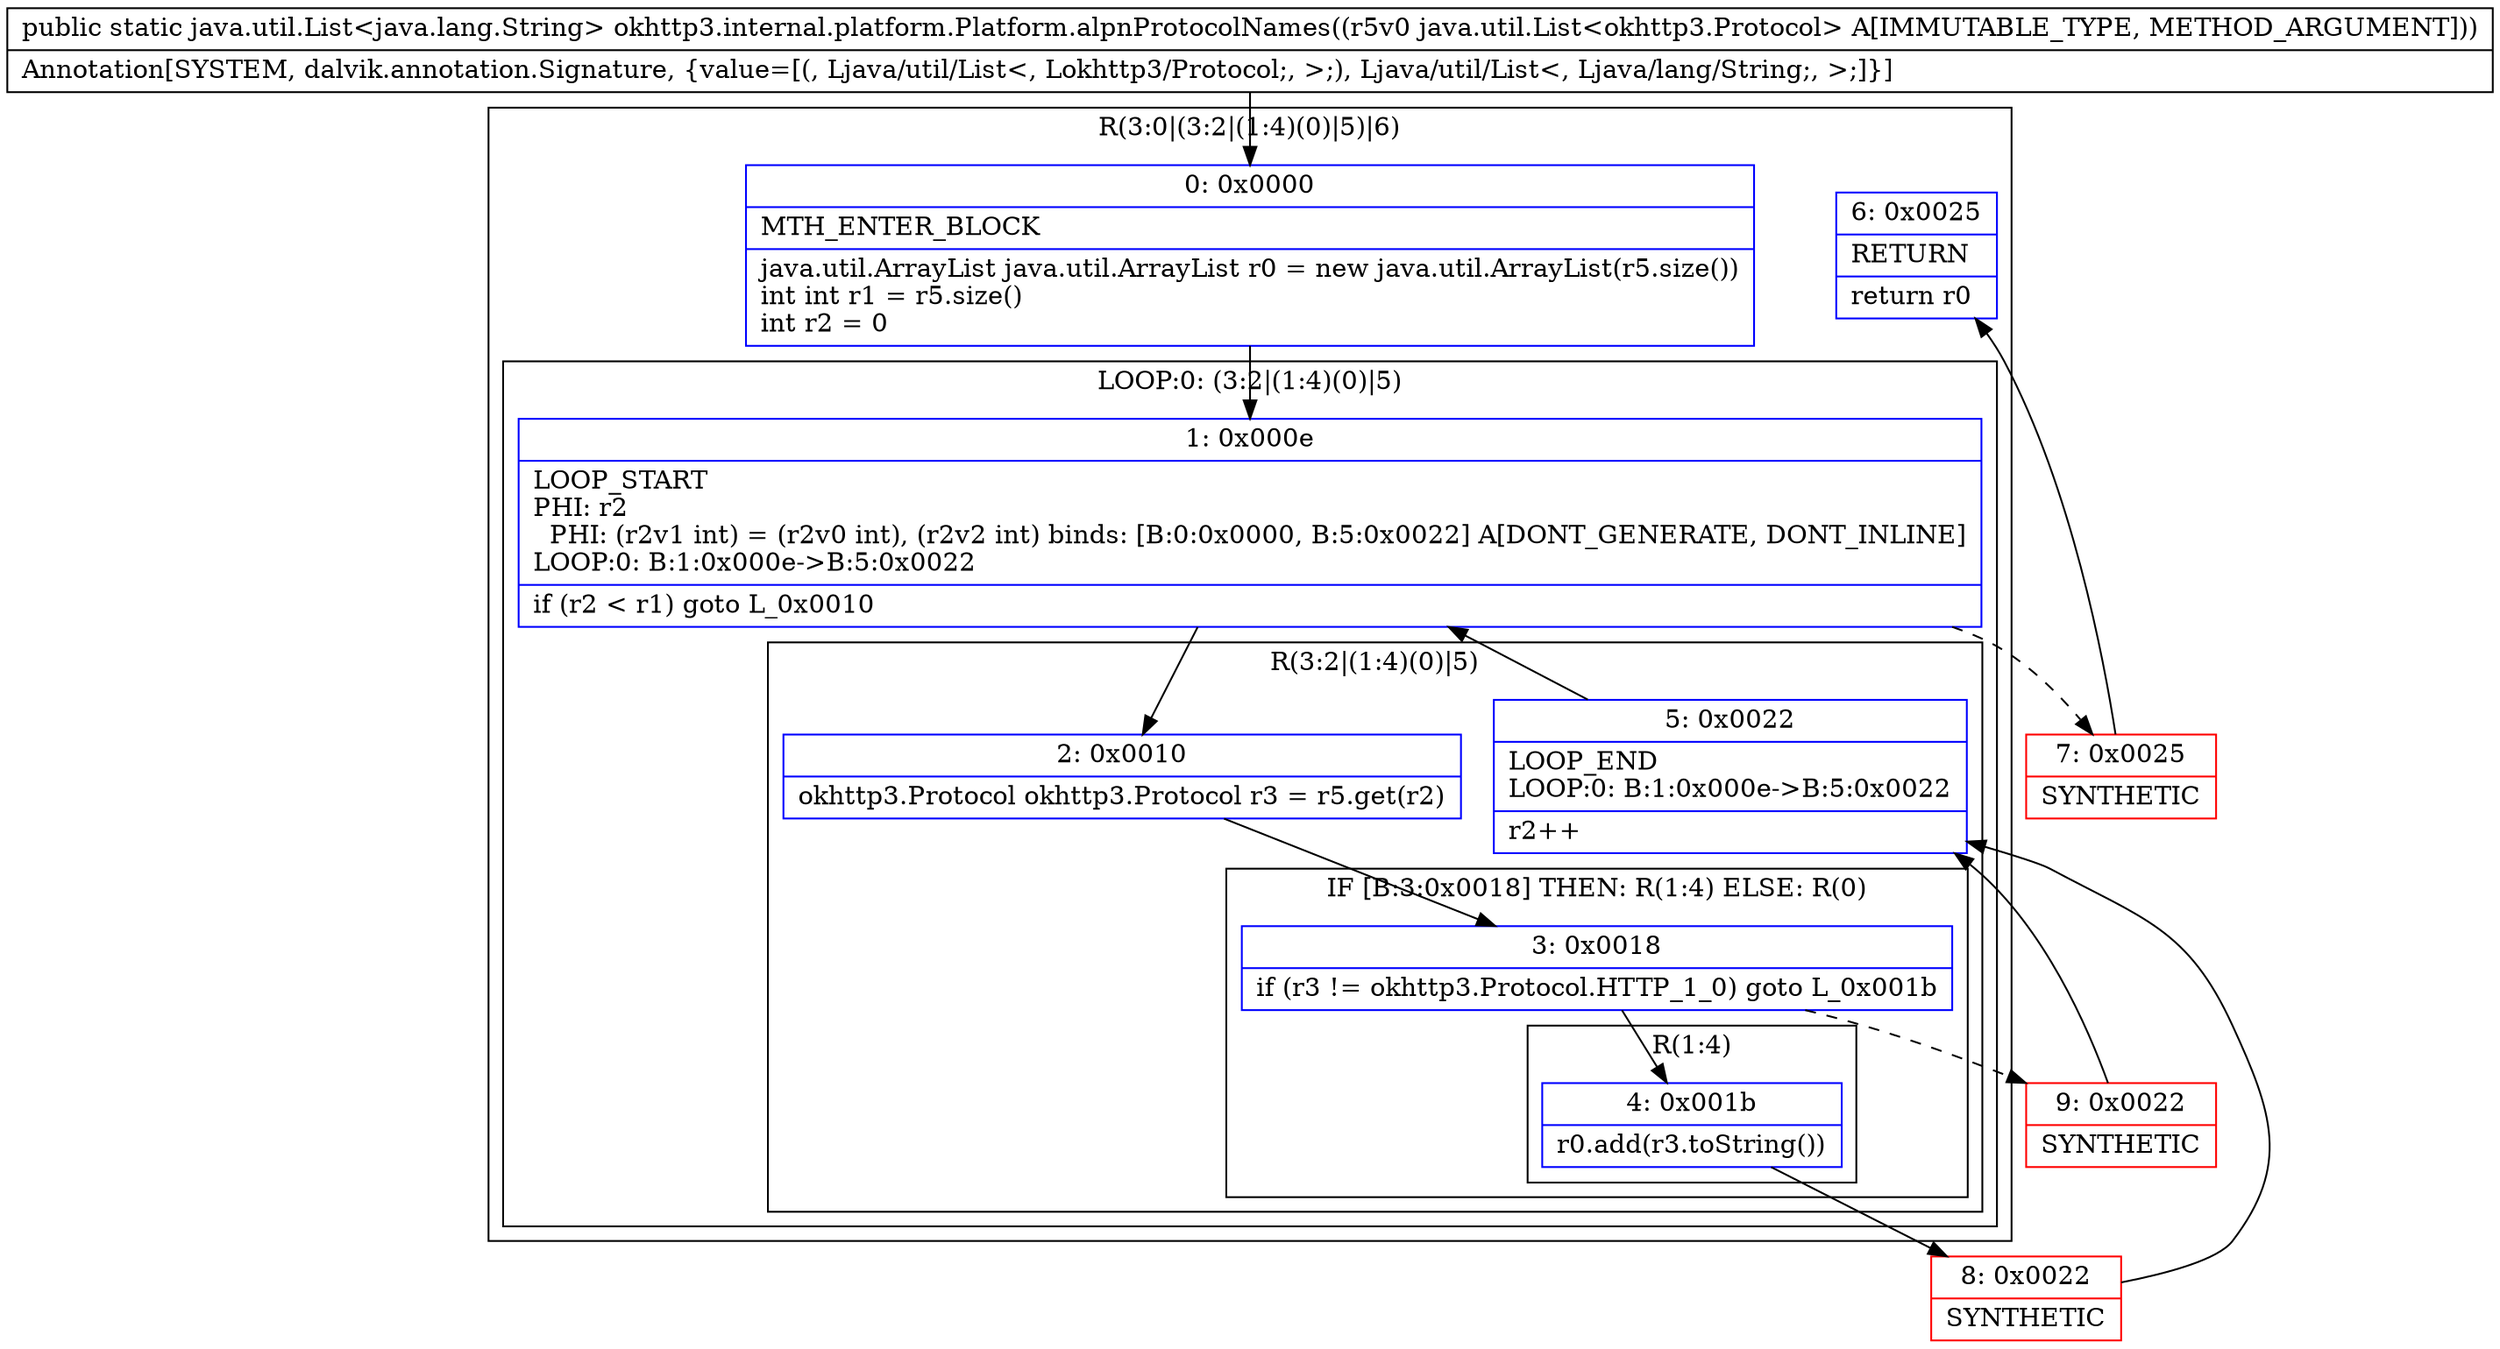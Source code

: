 digraph "CFG forokhttp3.internal.platform.Platform.alpnProtocolNames(Ljava\/util\/List;)Ljava\/util\/List;" {
subgraph cluster_Region_884830615 {
label = "R(3:0|(3:2|(1:4)(0)|5)|6)";
node [shape=record,color=blue];
Node_0 [shape=record,label="{0\:\ 0x0000|MTH_ENTER_BLOCK\l|java.util.ArrayList java.util.ArrayList r0 = new java.util.ArrayList(r5.size())\lint int r1 = r5.size()\lint r2 = 0\l}"];
subgraph cluster_LoopRegion_1940735555 {
label = "LOOP:0: (3:2|(1:4)(0)|5)";
node [shape=record,color=blue];
Node_1 [shape=record,label="{1\:\ 0x000e|LOOP_START\lPHI: r2 \l  PHI: (r2v1 int) = (r2v0 int), (r2v2 int) binds: [B:0:0x0000, B:5:0x0022] A[DONT_GENERATE, DONT_INLINE]\lLOOP:0: B:1:0x000e\-\>B:5:0x0022\l|if (r2 \< r1) goto L_0x0010\l}"];
subgraph cluster_Region_384685060 {
label = "R(3:2|(1:4)(0)|5)";
node [shape=record,color=blue];
Node_2 [shape=record,label="{2\:\ 0x0010|okhttp3.Protocol okhttp3.Protocol r3 = r5.get(r2)\l}"];
subgraph cluster_IfRegion_1233333895 {
label = "IF [B:3:0x0018] THEN: R(1:4) ELSE: R(0)";
node [shape=record,color=blue];
Node_3 [shape=record,label="{3\:\ 0x0018|if (r3 != okhttp3.Protocol.HTTP_1_0) goto L_0x001b\l}"];
subgraph cluster_Region_1487195730 {
label = "R(1:4)";
node [shape=record,color=blue];
Node_4 [shape=record,label="{4\:\ 0x001b|r0.add(r3.toString())\l}"];
}
subgraph cluster_Region_786335008 {
label = "R(0)";
node [shape=record,color=blue];
}
}
Node_5 [shape=record,label="{5\:\ 0x0022|LOOP_END\lLOOP:0: B:1:0x000e\-\>B:5:0x0022\l|r2++\l}"];
}
}
Node_6 [shape=record,label="{6\:\ 0x0025|RETURN\l|return r0\l}"];
}
Node_7 [shape=record,color=red,label="{7\:\ 0x0025|SYNTHETIC\l}"];
Node_8 [shape=record,color=red,label="{8\:\ 0x0022|SYNTHETIC\l}"];
Node_9 [shape=record,color=red,label="{9\:\ 0x0022|SYNTHETIC\l}"];
MethodNode[shape=record,label="{public static java.util.List\<java.lang.String\> okhttp3.internal.platform.Platform.alpnProtocolNames((r5v0 java.util.List\<okhttp3.Protocol\> A[IMMUTABLE_TYPE, METHOD_ARGUMENT]))  | Annotation[SYSTEM, dalvik.annotation.Signature, \{value=[(, Ljava\/util\/List\<, Lokhttp3\/Protocol;, \>;), Ljava\/util\/List\<, Ljava\/lang\/String;, \>;]\}]\l}"];
MethodNode -> Node_0;
Node_0 -> Node_1;
Node_1 -> Node_2;
Node_1 -> Node_7[style=dashed];
Node_2 -> Node_3;
Node_3 -> Node_4;
Node_3 -> Node_9[style=dashed];
Node_4 -> Node_8;
Node_5 -> Node_1;
Node_7 -> Node_6;
Node_8 -> Node_5;
Node_9 -> Node_5;
}

